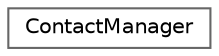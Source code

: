 digraph "Graphical Class Hierarchy"
{
 // LATEX_PDF_SIZE
  bgcolor="transparent";
  edge [fontname=Helvetica,fontsize=10,labelfontname=Helvetica,labelfontsize=10];
  node [fontname=Helvetica,fontsize=10,shape=box,height=0.2,width=0.4];
  rankdir="LR";
  Node0 [id="Node000000",label="ContactManager",height=0.2,width=0.4,color="grey40", fillcolor="white", style="filled",URL="$classContactManager.html",tooltip="Manages Slave-Master contact method data and operations This class contain all variables and function..."];
}
